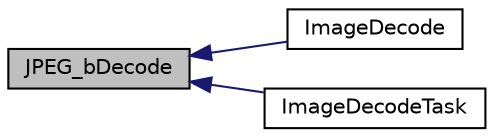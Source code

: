 digraph "JPEG_bDecode"
{
  edge [fontname="Helvetica",fontsize="10",labelfontname="Helvetica",labelfontsize="10"];
  node [fontname="Helvetica",fontsize="10",shape=record];
  rankdir="LR";
  Node1 [label="JPEG_bDecode",height=0.2,width=0.4,color="black", fillcolor="grey75", style="filled", fontcolor="black"];
  Node1 -> Node2 [dir="back",color="midnightblue",fontsize="10",style="solid",fontname="Helvetica"];
  Node2 [label="ImageDecode",height=0.2,width=0.4,color="black", fillcolor="white", style="filled",URL="$_image_decoder_8h.html#a3b643ee4a7033536b26b023d8db5d83d"];
  Node1 -> Node3 [dir="back",color="midnightblue",fontsize="10",style="solid",fontname="Helvetica"];
  Node3 [label="ImageDecodeTask",height=0.2,width=0.4,color="black", fillcolor="white", style="filled",URL="$_image_decoder_8h.html#a441f4540b93580d0fdc99669f50b7e04"];
}
